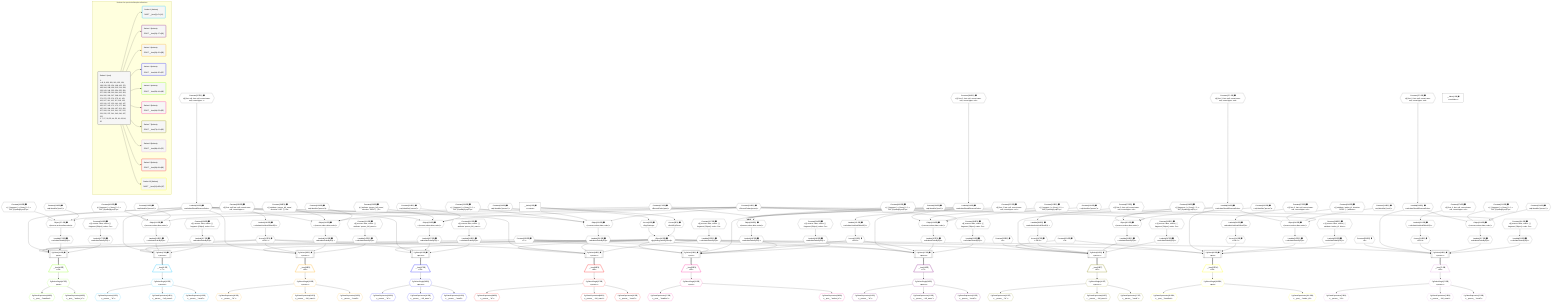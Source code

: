 %%{init: {'themeVariables': { 'fontSize': '12px'}}}%%
graph TD
    classDef path fill:#eee,stroke:#000,color:#000
    classDef plan fill:#fff,stroke-width:1px,color:#000
    classDef itemplan fill:#fff,stroke-width:2px,color:#000
    classDef unbatchedplan fill:#dff,stroke-width:1px,color:#000
    classDef sideeffectplan fill:#fcc,stroke-width:2px,color:#000
    classDef bucket fill:#f6f6f6,color:#000,stroke-width:2px,text-align:left


    %% plan dependencies
    PgSelect53[["PgSelect[53∈0] ➊<br />ᐸpostᐳ"]]:::plan
    Object10{{"Object[10∈0] ➊<br />ᐸ{pgSettings,withPgClient}ᐳ"}}:::plan
    Constant253{{"Constant[253∈0] ➊<br />ᐸ2ᐳ"}}:::plan
    Lambda119{{"Lambda[119∈0] ➊<br />ᐸcalculateShouldReverseOrderᐳ"}}:::plan
    Access122{{"Access[122∈0] ➊<br />ᐸ121.0ᐳ"}}:::plan
    Lambda187{{"Lambda[187∈0] ➊<br />ᐸcalculateOrderBySQLᐳ"}}:::plan
    Lambda192{{"Lambda[192∈0] ➊<br />ᐸcalculateOrderBySQLᐳ"}}:::plan
    Object10 & Constant253 & Constant253 & Lambda119 & Access122 & Lambda187 & Lambda192 --> PgSelect53
    PgSelect61[["PgSelect[61∈0] ➊<br />ᐸpersonᐳ"]]:::plan
    Constant254{{"Constant[254∈0] ➊<br />ᐸ3ᐳ"}}:::plan
    Constant255{{"Constant[255∈0] ➊<br />ᐸ1ᐳ"}}:::plan
    Lambda194{{"Lambda[194∈0] ➊<br />ᐸcalculateShouldReverseOrderᐳ"}}:::plan
    Access197{{"Access[197∈0] ➊<br />ᐸ196.0ᐳ"}}:::plan
    Lambda202{{"Lambda[202∈0] ➊<br />ᐸcalculateOrderBySQLᐳ"}}:::plan
    Lambda207{{"Lambda[207∈0] ➊<br />ᐸcalculateOrderBySQLᐳ"}}:::plan
    Object10 & Constant254 & Constant255 & Lambda194 & Access197 & Lambda202 & Lambda207 --> PgSelect61
    PgSelect17[["PgSelect[17∈0] ➊<br />ᐸpersonᐳ"]]:::plan
    Lambda127{{"Lambda[127∈0] ➊<br />ᐸcalculateOrderBySQLᐳ"}}:::plan
    Lambda132{{"Lambda[132∈0] ➊<br />ᐸcalculateOrderBySQLᐳ"}}:::plan
    Object10 & Constant253 & Lambda119 & Access122 & Lambda127 & Lambda132 --> PgSelect17
    PgSelect44[["PgSelect[44∈0] ➊<br />ᐸpostᐳ"]]:::plan
    Lambda103{{"Lambda[103∈0] ➊<br />ᐸcalculateShouldReverseOrderᐳ"}}:::plan
    Access107{{"Access[107∈0] ➊<br />ᐸ106.0ᐳ"}}:::plan
    Lambda172{{"Lambda[172∈0] ➊<br />ᐸcalculateOrderBySQLᐳ"}}:::plan
    Lambda177{{"Lambda[177∈0] ➊<br />ᐸcalculateOrderBySQLᐳ"}}:::plan
    Object10 & Constant253 & Lambda103 & Access107 & Lambda172 & Lambda177 --> PgSelect44
    PgSelect69[["PgSelect[69∈0] ➊<br />ᐸpersonᐳ"]]:::plan
    Constant256{{"Constant[256∈0] ➊<br />ᐸ0ᐳ"}}:::plan
    Lambda209{{"Lambda[209∈0] ➊<br />ᐸcalculateShouldReverseOrderᐳ"}}:::plan
    Access212{{"Access[212∈0] ➊<br />ᐸ211.0ᐳ"}}:::plan
    Lambda217{{"Lambda[217∈0] ➊<br />ᐸcalculateOrderBySQLᐳ"}}:::plan
    Lambda222{{"Lambda[222∈0] ➊<br />ᐸcalculateOrderBySQLᐳ"}}:::plan
    Object10 & Constant256 & Lambda209 & Access212 & Lambda217 & Lambda222 --> PgSelect69
    PgSelect95[["PgSelect[95∈0] ➊<br />ᐸpostᐳ"]]:::plan
    Access242{{"Access[242∈0] ➊<br />ᐸ241.0ᐳ"}}:::plan
    Lambda247{{"Lambda[247∈0] ➊<br />ᐸcalculateOrderBySQLᐳ"}}:::plan
    Lambda252{{"Lambda[252∈0] ➊<br />ᐸcalculateOrderBySQLᐳ"}}:::plan
    Object10 & Constant254 & Lambda194 & Access242 & Lambda247 & Lambda252 --> PgSelect95
    PgSelect7[["PgSelect[7∈0] ➊<br />ᐸpersonᐳ"]]:::plan
    Lambda112{{"Lambda[112∈0] ➊<br />ᐸcalculateOrderBySQLᐳ"}}:::plan
    Lambda117{{"Lambda[117∈0] ➊<br />ᐸcalculateOrderBySQLᐳ"}}:::plan
    Object10 & Lambda103 & Access107 & Lambda112 & Lambda117 --> PgSelect7
    PgSelect26[["PgSelect[26∈0] ➊<br />ᐸpersonᐳ"]]:::plan
    Lambda142{{"Lambda[142∈0] ➊<br />ᐸcalculateOrderBySQLᐳ"}}:::plan
    Lambda147{{"Lambda[147∈0] ➊<br />ᐸcalculateOrderBySQLᐳ"}}:::plan
    Object10 & Lambda103 & Access107 & Lambda142 & Lambda147 --> PgSelect26
    PgSelect35[["PgSelect[35∈0] ➊<br />ᐸpersonᐳ"]]:::plan
    Lambda157{{"Lambda[157∈0] ➊<br />ᐸcalculateOrderBySQLᐳ"}}:::plan
    Lambda162{{"Lambda[162∈0] ➊<br />ᐸcalculateOrderBySQLᐳ"}}:::plan
    Object10 & Lambda103 & Access107 & Lambda157 & Lambda162 --> PgSelect35
    PgSelect84[["PgSelect[84∈0] ➊<br />ᐸpersonᐳ"]]:::plan
    Lambda232{{"Lambda[232∈0] ➊<br />ᐸcalculateOrderBySQLᐳ"}}:::plan
    Lambda237{{"Lambda[237∈0] ➊<br />ᐸcalculateOrderBySQLᐳ"}}:::plan
    Object10 & Lambda103 & Access107 & Lambda232 & Lambda237 --> PgSelect84
    Object111{{"Object[111∈0] ➊<br />ᐸ{reverse,orders,alias,codec}ᐳ"}}:::plan
    Constant108{{"Constant[108∈0] ➊<br />ᐸ[ { fragment: { n: [Array], f: 0, c: 266, [Symbol(pg-sql2-tyᐳ"}}:::plan
    Constant109{{"Constant[109∈0] ➊<br />ᐸsql.identifier(”person”)ᐳ"}}:::plan
    Constant110{{"Constant[110∈0] ➊<br />ᐸRecordCodec(person)ᐳ"}}:::plan
    Lambda103 & Constant108 & Constant109 & Constant110 --> Object111
    Object126{{"Object[126∈0] ➊<br />ᐸ{reverse,orders,alias,codec}ᐳ"}}:::plan
    Constant123{{"Constant[123∈0] ➊<br />ᐸ[ { fragment: { n: [Array], f: 0, c: 266, [Symbol(pg-sql2-tyᐳ"}}:::plan
    Constant124{{"Constant[124∈0] ➊<br />ᐸsql.identifier(”person”)ᐳ"}}:::plan
    Lambda119 & Constant123 & Constant124 & Constant110 --> Object126
    Object141{{"Object[141∈0] ➊<br />ᐸ{reverse,orders,alias,codec}ᐳ"}}:::plan
    Constant138{{"Constant[138∈0] ➊<br />ᐸ[ { attribute: 'person_full_name', direction: 'ASC' }, { fraᐳ"}}:::plan
    Constant139{{"Constant[139∈0] ➊<br />ᐸsql.identifier(”person”)ᐳ"}}:::plan
    Lambda103 & Constant138 & Constant139 & Constant110 --> Object141
    Object156{{"Object[156∈0] ➊<br />ᐸ{reverse,orders,alias,codec}ᐳ"}}:::plan
    Constant153{{"Constant[153∈0] ➊<br />ᐸ[ { attribute: 'person_full_name', direction: 'DESC' }, { frᐳ"}}:::plan
    Constant154{{"Constant[154∈0] ➊<br />ᐸsql.identifier(”person”)ᐳ"}}:::plan
    Lambda103 & Constant153 & Constant154 & Constant110 --> Object156
    Object171{{"Object[171∈0] ➊<br />ᐸ{reverse,orders,alias,codec}ᐳ"}}:::plan
    Constant168{{"Constant[168∈0] ➊<br />ᐸ[ { fragment: { n: [Array], f: 0, c: 266, [Symbol(pg-sql2-tyᐳ"}}:::plan
    Constant169{{"Constant[169∈0] ➊<br />ᐸsql.identifier(”post”)ᐳ"}}:::plan
    Constant170{{"Constant[170∈0] ➊<br />ᐸRecordCodec(post)ᐳ"}}:::plan
    Lambda103 & Constant168 & Constant169 & Constant170 --> Object171
    Object186{{"Object[186∈0] ➊<br />ᐸ{reverse,orders,alias,codec}ᐳ"}}:::plan
    Constant183{{"Constant[183∈0] ➊<br />ᐸ[ { fragment: { n: [Array], f: 0, c: 266, [Symbol(pg-sql2-tyᐳ"}}:::plan
    Constant184{{"Constant[184∈0] ➊<br />ᐸsql.identifier(”post”)ᐳ"}}:::plan
    Lambda119 & Constant183 & Constant184 & Constant170 --> Object186
    Object201{{"Object[201∈0] ➊<br />ᐸ{reverse,orders,alias,codec}ᐳ"}}:::plan
    Constant198{{"Constant[198∈0] ➊<br />ᐸ[ { fragment: { n: [Array], f: 0, c: 266, [Symbol(pg-sql2-tyᐳ"}}:::plan
    Constant199{{"Constant[199∈0] ➊<br />ᐸsql.identifier(”person”)ᐳ"}}:::plan
    Lambda194 & Constant198 & Constant199 & Constant110 --> Object201
    Object216{{"Object[216∈0] ➊<br />ᐸ{reverse,orders,alias,codec}ᐳ"}}:::plan
    Constant213{{"Constant[213∈0] ➊<br />ᐸ[ { fragment: { n: [Array], f: 0, c: 266, [Symbol(pg-sql2-tyᐳ"}}:::plan
    Constant214{{"Constant[214∈0] ➊<br />ᐸsql.identifier(”person”)ᐳ"}}:::plan
    Lambda209 & Constant213 & Constant214 & Constant110 --> Object216
    Object231{{"Object[231∈0] ➊<br />ᐸ{reverse,orders,alias,codec}ᐳ"}}:::plan
    Constant228{{"Constant[228∈0] ➊<br />ᐸ[ { fragment: { n: [Array], f: 0, c: 266, [Symbol(pg-sql2-tyᐳ"}}:::plan
    Constant229{{"Constant[229∈0] ➊<br />ᐸsql.identifier(”person”)ᐳ"}}:::plan
    Lambda103 & Constant228 & Constant229 & Constant110 --> Object231
    Object246{{"Object[246∈0] ➊<br />ᐸ{reverse,orders,alias,codec}ᐳ"}}:::plan
    Constant243{{"Constant[243∈0] ➊<br />ᐸ[ { attribute: 'author_id', direction: 'DESC' }, { attributeᐳ"}}:::plan
    Constant244{{"Constant[244∈0] ➊<br />ᐸsql.identifier(”post”)ᐳ"}}:::plan
    Lambda194 & Constant243 & Constant244 & Constant170 --> Object246
    Access8{{"Access[8∈0] ➊<br />ᐸ2.pgSettingsᐳ"}}:::plan
    Access9{{"Access[9∈0] ➊<br />ᐸ2.withPgClientᐳ"}}:::plan
    Access8 & Access9 --> Object10
    __Value2["__Value[2∈0] ➊<br />ᐸcontextᐳ"]:::plan
    __Value2 --> Access8
    __Value2 --> Access9
    Constant257{{"Constant[257∈0] ➊<br />ᐸ§{ first: null, last: null, cursorLower: null, cursorUpper: ᐳ"}}:::plan
    Constant257 --> Lambda103
    Lambda106{{"Lambda[106∈0] ➊<br />ᐸcalculateLimitAndOffsetSQLᐳ"}}:::plan
    Constant258{{"Constant[258∈0] ➊<br />ᐸ§{ first: null, last: null, cursorLower: null, cursorUpper: ᐳ"}}:::plan
    Constant258 --> Lambda106
    Lambda106 --> Access107
    Object111 --> Lambda112
    Constant259{{"Constant[259∈0] ➊<br />ᐸ§{ reverse: false, orders: [ { fragment: [Object], codec: Coᐳ"}}:::plan
    Constant259 --> Lambda117
    Constant269{{"Constant[269∈0] ➊<br />ᐸ§{ first: 2, last: null, cursorLower: null, cursorUpper: nulᐳ"}}:::plan
    Constant269 --> Lambda119
    Lambda121{{"Lambda[121∈0] ➊<br />ᐸcalculateLimitAndOffsetSQLᐳ"}}:::plan
    Constant270{{"Constant[270∈0] ➊<br />ᐸ§{ first: 2, last: null, cursorLower: null, cursorUpper: nulᐳ"}}:::plan
    Constant270 --> Lambda121
    Lambda121 --> Access122
    Object126 --> Lambda127
    Constant260{{"Constant[260∈0] ➊<br />ᐸ§{ reverse: false, orders: [ { fragment: [Object], codec: Coᐳ"}}:::plan
    Constant260 --> Lambda132
    Object141 --> Lambda142
    Constant261{{"Constant[261∈0] ➊<br />ᐸ§{ reverse: false, orders: [ { attribute: 'person_full_name'ᐳ"}}:::plan
    Constant261 --> Lambda147
    Object156 --> Lambda157
    Constant262{{"Constant[262∈0] ➊<br />ᐸ§{ reverse: false, orders: [ { attribute: 'person_full_name'ᐳ"}}:::plan
    Constant262 --> Lambda162
    Object171 --> Lambda172
    Constant263{{"Constant[263∈0] ➊<br />ᐸ§{ reverse: false, orders: [ { fragment: [Object], codec: Coᐳ"}}:::plan
    Constant263 --> Lambda177
    Object186 --> Lambda187
    Constant264{{"Constant[264∈0] ➊<br />ᐸ§{ reverse: false, orders: [ { fragment: [Object], codec: Coᐳ"}}:::plan
    Constant264 --> Lambda192
    Constant271{{"Constant[271∈0] ➊<br />ᐸ§{ first: 3, last: null, cursorLower: null, cursorUpper: nulᐳ"}}:::plan
    Constant271 --> Lambda194
    Lambda196{{"Lambda[196∈0] ➊<br />ᐸcalculateLimitAndOffsetSQLᐳ"}}:::plan
    Constant272{{"Constant[272∈0] ➊<br />ᐸ§{ first: 3, last: null, cursorLower: null, cursorUpper: nulᐳ"}}:::plan
    Constant272 --> Lambda196
    Lambda196 --> Access197
    Object201 --> Lambda202
    Constant265{{"Constant[265∈0] ➊<br />ᐸ§{ reverse: false, orders: [ { fragment: [Object], codec: Coᐳ"}}:::plan
    Constant265 --> Lambda207
    Constant273{{"Constant[273∈0] ➊<br />ᐸ§{ first: 0, last: null, cursorLower: null, cursorUpper: nulᐳ"}}:::plan
    Constant273 --> Lambda209
    Lambda211{{"Lambda[211∈0] ➊<br />ᐸcalculateLimitAndOffsetSQLᐳ"}}:::plan
    Constant274{{"Constant[274∈0] ➊<br />ᐸ§{ first: 0, last: null, cursorLower: null, cursorUpper: nulᐳ"}}:::plan
    Constant274 --> Lambda211
    Lambda211 --> Access212
    Object216 --> Lambda217
    Constant266{{"Constant[266∈0] ➊<br />ᐸ§{ reverse: false, orders: [ { fragment: [Object], codec: Coᐳ"}}:::plan
    Constant266 --> Lambda222
    Object231 --> Lambda232
    Constant267{{"Constant[267∈0] ➊<br />ᐸ§{ reverse: false, orders: [ { fragment: [Object], codec: Coᐳ"}}:::plan
    Constant267 --> Lambda237
    Lambda241{{"Lambda[241∈0] ➊<br />ᐸcalculateLimitAndOffsetSQLᐳ"}}:::plan
    Constant275{{"Constant[275∈0] ➊<br />ᐸ§{ first: 3, last: null, cursorLower: null, cursorUpper: nulᐳ"}}:::plan
    Constant275 --> Lambda241
    Lambda241 --> Access242
    Object246 --> Lambda247
    Constant268{{"Constant[268∈0] ➊<br />ᐸ§{ reverse: false, orders: [ { attribute: 'author_id', direcᐳ"}}:::plan
    Constant268 --> Lambda252
    __Value4["__Value[4∈0] ➊<br />ᐸrootValueᐳ"]:::plan
    __Item11[/"__Item[11∈1]<br />ᐸ7ᐳ"\]:::itemplan
    PgSelect7 ==> __Item11
    PgSelectSingle12{{"PgSelectSingle[12∈1]<br />ᐸpersonᐳ"}}:::plan
    __Item11 --> PgSelectSingle12
    PgClassExpression13{{"PgClassExpression[13∈1]<br />ᐸ__person__.”id”ᐳ"}}:::plan
    PgSelectSingle12 --> PgClassExpression13
    PgClassExpression14{{"PgClassExpression[14∈1]<br />ᐸ__person__...full_name”ᐳ"}}:::plan
    PgSelectSingle12 --> PgClassExpression14
    PgClassExpression15{{"PgClassExpression[15∈1]<br />ᐸ__person__.”email”ᐳ"}}:::plan
    PgSelectSingle12 --> PgClassExpression15
    __Item19[/"__Item[19∈2]<br />ᐸ17ᐳ"\]:::itemplan
    PgSelect17 ==> __Item19
    PgSelectSingle20{{"PgSelectSingle[20∈2]<br />ᐸpersonᐳ"}}:::plan
    __Item19 --> PgSelectSingle20
    PgClassExpression21{{"PgClassExpression[21∈2]<br />ᐸ__person__.”id”ᐳ"}}:::plan
    PgSelectSingle20 --> PgClassExpression21
    PgClassExpression22{{"PgClassExpression[22∈2]<br />ᐸ__person__...full_name”ᐳ"}}:::plan
    PgSelectSingle20 --> PgClassExpression22
    PgClassExpression23{{"PgClassExpression[23∈2]<br />ᐸ__person__.”email”ᐳ"}}:::plan
    PgSelectSingle20 --> PgClassExpression23
    __Item28[/"__Item[28∈3]<br />ᐸ26ᐳ"\]:::itemplan
    PgSelect26 ==> __Item28
    PgSelectSingle29{{"PgSelectSingle[29∈3]<br />ᐸpersonᐳ"}}:::plan
    __Item28 --> PgSelectSingle29
    PgClassExpression30{{"PgClassExpression[30∈3]<br />ᐸ__person__.”id”ᐳ"}}:::plan
    PgSelectSingle29 --> PgClassExpression30
    PgClassExpression31{{"PgClassExpression[31∈3]<br />ᐸ__person__...full_name”ᐳ"}}:::plan
    PgSelectSingle29 --> PgClassExpression31
    PgClassExpression32{{"PgClassExpression[32∈3]<br />ᐸ__person__.”email”ᐳ"}}:::plan
    PgSelectSingle29 --> PgClassExpression32
    __Item37[/"__Item[37∈4]<br />ᐸ35ᐳ"\]:::itemplan
    PgSelect35 ==> __Item37
    PgSelectSingle38{{"PgSelectSingle[38∈4]<br />ᐸpersonᐳ"}}:::plan
    __Item37 --> PgSelectSingle38
    PgClassExpression39{{"PgClassExpression[39∈4]<br />ᐸ__person__.”id”ᐳ"}}:::plan
    PgSelectSingle38 --> PgClassExpression39
    PgClassExpression40{{"PgClassExpression[40∈4]<br />ᐸ__person__...full_name”ᐳ"}}:::plan
    PgSelectSingle38 --> PgClassExpression40
    PgClassExpression41{{"PgClassExpression[41∈4]<br />ᐸ__person__.”email”ᐳ"}}:::plan
    PgSelectSingle38 --> PgClassExpression41
    __Item46[/"__Item[46∈5]<br />ᐸ44ᐳ"\]:::itemplan
    PgSelect44 ==> __Item46
    PgSelectSingle47{{"PgSelectSingle[47∈5]<br />ᐸpostᐳ"}}:::plan
    __Item46 --> PgSelectSingle47
    PgClassExpression48{{"PgClassExpression[48∈5]<br />ᐸ__post__.”headline”ᐳ"}}:::plan
    PgSelectSingle47 --> PgClassExpression48
    PgClassExpression49{{"PgClassExpression[49∈5]<br />ᐸ__post__.”author_id”ᐳ"}}:::plan
    PgSelectSingle47 --> PgClassExpression49
    __Item55[/"__Item[55∈6]<br />ᐸ53ᐳ"\]:::itemplan
    PgSelect53 ==> __Item55
    PgSelectSingle56{{"PgSelectSingle[56∈6]<br />ᐸpostᐳ"}}:::plan
    __Item55 --> PgSelectSingle56
    PgClassExpression57{{"PgClassExpression[57∈6]<br />ᐸ__post__.”headline”ᐳ"}}:::plan
    PgSelectSingle56 --> PgClassExpression57
    PgClassExpression58{{"PgClassExpression[58∈6]<br />ᐸ__post__.”author_id”ᐳ"}}:::plan
    PgSelectSingle56 --> PgClassExpression58
    __Item63[/"__Item[63∈7]<br />ᐸ61ᐳ"\]:::itemplan
    PgSelect61 ==> __Item63
    PgSelectSingle64{{"PgSelectSingle[64∈7]<br />ᐸpersonᐳ"}}:::plan
    __Item63 --> PgSelectSingle64
    PgClassExpression65{{"PgClassExpression[65∈7]<br />ᐸ__person__.”id”ᐳ"}}:::plan
    PgSelectSingle64 --> PgClassExpression65
    PgClassExpression66{{"PgClassExpression[66∈7]<br />ᐸ__person__...full_name”ᐳ"}}:::plan
    PgSelectSingle64 --> PgClassExpression66
    PgClassExpression67{{"PgClassExpression[67∈7]<br />ᐸ__person__.”email”ᐳ"}}:::plan
    PgSelectSingle64 --> PgClassExpression67
    __Item71[/"__Item[71∈8]<br />ᐸ69ᐳ"\]:::itemplan
    PgSelect69 ==> __Item71
    PgSelectSingle72{{"PgSelectSingle[72∈8]<br />ᐸpersonᐳ"}}:::plan
    __Item71 --> PgSelectSingle72
    PgClassExpression73{{"PgClassExpression[73∈8]<br />ᐸ__person__.”id”ᐳ"}}:::plan
    PgSelectSingle72 --> PgClassExpression73
    PgClassExpression74{{"PgClassExpression[74∈8]<br />ᐸ__person__...full_name”ᐳ"}}:::plan
    PgSelectSingle72 --> PgClassExpression74
    PgClassExpression75{{"PgClassExpression[75∈8]<br />ᐸ__person__.”email”ᐳ"}}:::plan
    PgSelectSingle72 --> PgClassExpression75
    __Item86[/"__Item[86∈9]<br />ᐸ84ᐳ"\]:::itemplan
    PgSelect84 ==> __Item86
    PgSelectSingle87{{"PgSelectSingle[87∈9]<br />ᐸpersonᐳ"}}:::plan
    __Item86 --> PgSelectSingle87
    PgClassExpression88{{"PgClassExpression[88∈9]<br />ᐸ__person__.”id”ᐳ"}}:::plan
    PgSelectSingle87 --> PgClassExpression88
    PgClassExpression89{{"PgClassExpression[89∈9]<br />ᐸ__person__...full_name”ᐳ"}}:::plan
    PgSelectSingle87 --> PgClassExpression89
    PgClassExpression90{{"PgClassExpression[90∈9]<br />ᐸ__person__.”email”ᐳ"}}:::plan
    PgSelectSingle87 --> PgClassExpression90
    __Item97[/"__Item[97∈10]<br />ᐸ95ᐳ"\]:::itemplan
    PgSelect95 ==> __Item97
    PgSelectSingle98{{"PgSelectSingle[98∈10]<br />ᐸpostᐳ"}}:::plan
    __Item97 --> PgSelectSingle98
    PgClassExpression99{{"PgClassExpression[99∈10]<br />ᐸ__post__.”headline”ᐳ"}}:::plan
    PgSelectSingle98 --> PgClassExpression99
    PgClassExpression100{{"PgClassExpression[100∈10]<br />ᐸ__post__.”author_id”ᐳ"}}:::plan
    PgSelectSingle98 --> PgClassExpression100

    %% define steps

    subgraph "Buckets for queries/v4/simple-collections"
    Bucket0("Bucket 0 (root)<br /><br />1: <br />ᐳ: 8, 9, 108, 109, 110, 123, 124, 138, 139, 153, 154, 168, 169, 170, 183, 184, 198, 199, 213, 214, 228, 229, 243, 244, 253, 254, 255, 256, 257, 258, 259, 260, 261, 262, 263, 264, 265, 266, 267, 268, 269, 270, 271, 272, 273, 274, 275, 10, 103, 106, 107, 111, 112, 117, 119, 121, 122, 126, 127, 132, 141, 142, 147, 156, 157, 162, 171, 172, 177, 186, 187, 192, 194, 196, 197, 201, 202, 207, 209, 211, 212, 216, 217, 222, 231, 232, 237, 241, 242, 246, 247, 252<br />2: 7, 17, 26, 35, 44, 53, 61, 69, 84, 95"):::bucket
    classDef bucket0 stroke:#696969
    class Bucket0,__Value2,__Value4,PgSelect7,Access8,Access9,Object10,PgSelect17,PgSelect26,PgSelect35,PgSelect44,PgSelect53,PgSelect61,PgSelect69,PgSelect84,PgSelect95,Lambda103,Lambda106,Access107,Constant108,Constant109,Constant110,Object111,Lambda112,Lambda117,Lambda119,Lambda121,Access122,Constant123,Constant124,Object126,Lambda127,Lambda132,Constant138,Constant139,Object141,Lambda142,Lambda147,Constant153,Constant154,Object156,Lambda157,Lambda162,Constant168,Constant169,Constant170,Object171,Lambda172,Lambda177,Constant183,Constant184,Object186,Lambda187,Lambda192,Lambda194,Lambda196,Access197,Constant198,Constant199,Object201,Lambda202,Lambda207,Lambda209,Lambda211,Access212,Constant213,Constant214,Object216,Lambda217,Lambda222,Constant228,Constant229,Object231,Lambda232,Lambda237,Lambda241,Access242,Constant243,Constant244,Object246,Lambda247,Lambda252,Constant253,Constant254,Constant255,Constant256,Constant257,Constant258,Constant259,Constant260,Constant261,Constant262,Constant263,Constant264,Constant265,Constant266,Constant267,Constant268,Constant269,Constant270,Constant271,Constant272,Constant273,Constant274,Constant275 bucket0
    Bucket1("Bucket 1 (listItem)<br /><br />ROOT __Item{1}ᐸ7ᐳ[11]"):::bucket
    classDef bucket1 stroke:#00bfff
    class Bucket1,__Item11,PgSelectSingle12,PgClassExpression13,PgClassExpression14,PgClassExpression15 bucket1
    Bucket2("Bucket 2 (listItem)<br /><br />ROOT __Item{2}ᐸ17ᐳ[19]"):::bucket
    classDef bucket2 stroke:#7f007f
    class Bucket2,__Item19,PgSelectSingle20,PgClassExpression21,PgClassExpression22,PgClassExpression23 bucket2
    Bucket3("Bucket 3 (listItem)<br /><br />ROOT __Item{3}ᐸ26ᐳ[28]"):::bucket
    classDef bucket3 stroke:#ffa500
    class Bucket3,__Item28,PgSelectSingle29,PgClassExpression30,PgClassExpression31,PgClassExpression32 bucket3
    Bucket4("Bucket 4 (listItem)<br /><br />ROOT __Item{4}ᐸ35ᐳ[37]"):::bucket
    classDef bucket4 stroke:#0000ff
    class Bucket4,__Item37,PgSelectSingle38,PgClassExpression39,PgClassExpression40,PgClassExpression41 bucket4
    Bucket5("Bucket 5 (listItem)<br /><br />ROOT __Item{5}ᐸ44ᐳ[46]"):::bucket
    classDef bucket5 stroke:#7fff00
    class Bucket5,__Item46,PgSelectSingle47,PgClassExpression48,PgClassExpression49 bucket5
    Bucket6("Bucket 6 (listItem)<br /><br />ROOT __Item{6}ᐸ53ᐳ[55]"):::bucket
    classDef bucket6 stroke:#ff1493
    class Bucket6,__Item55,PgSelectSingle56,PgClassExpression57,PgClassExpression58 bucket6
    Bucket7("Bucket 7 (listItem)<br /><br />ROOT __Item{7}ᐸ61ᐳ[63]"):::bucket
    classDef bucket7 stroke:#808000
    class Bucket7,__Item63,PgSelectSingle64,PgClassExpression65,PgClassExpression66,PgClassExpression67 bucket7
    Bucket8("Bucket 8 (listItem)<br /><br />ROOT __Item{8}ᐸ69ᐳ[71]"):::bucket
    classDef bucket8 stroke:#dda0dd
    class Bucket8,__Item71,PgSelectSingle72,PgClassExpression73,PgClassExpression74,PgClassExpression75 bucket8
    Bucket9("Bucket 9 (listItem)<br /><br />ROOT __Item{9}ᐸ84ᐳ[86]"):::bucket
    classDef bucket9 stroke:#ff0000
    class Bucket9,__Item86,PgSelectSingle87,PgClassExpression88,PgClassExpression89,PgClassExpression90 bucket9
    Bucket10("Bucket 10 (listItem)<br /><br />ROOT __Item{10}ᐸ95ᐳ[97]"):::bucket
    classDef bucket10 stroke:#ffff00
    class Bucket10,__Item97,PgSelectSingle98,PgClassExpression99,PgClassExpression100 bucket10
    Bucket0 --> Bucket1 & Bucket2 & Bucket3 & Bucket4 & Bucket5 & Bucket6 & Bucket7 & Bucket8 & Bucket9 & Bucket10
    end